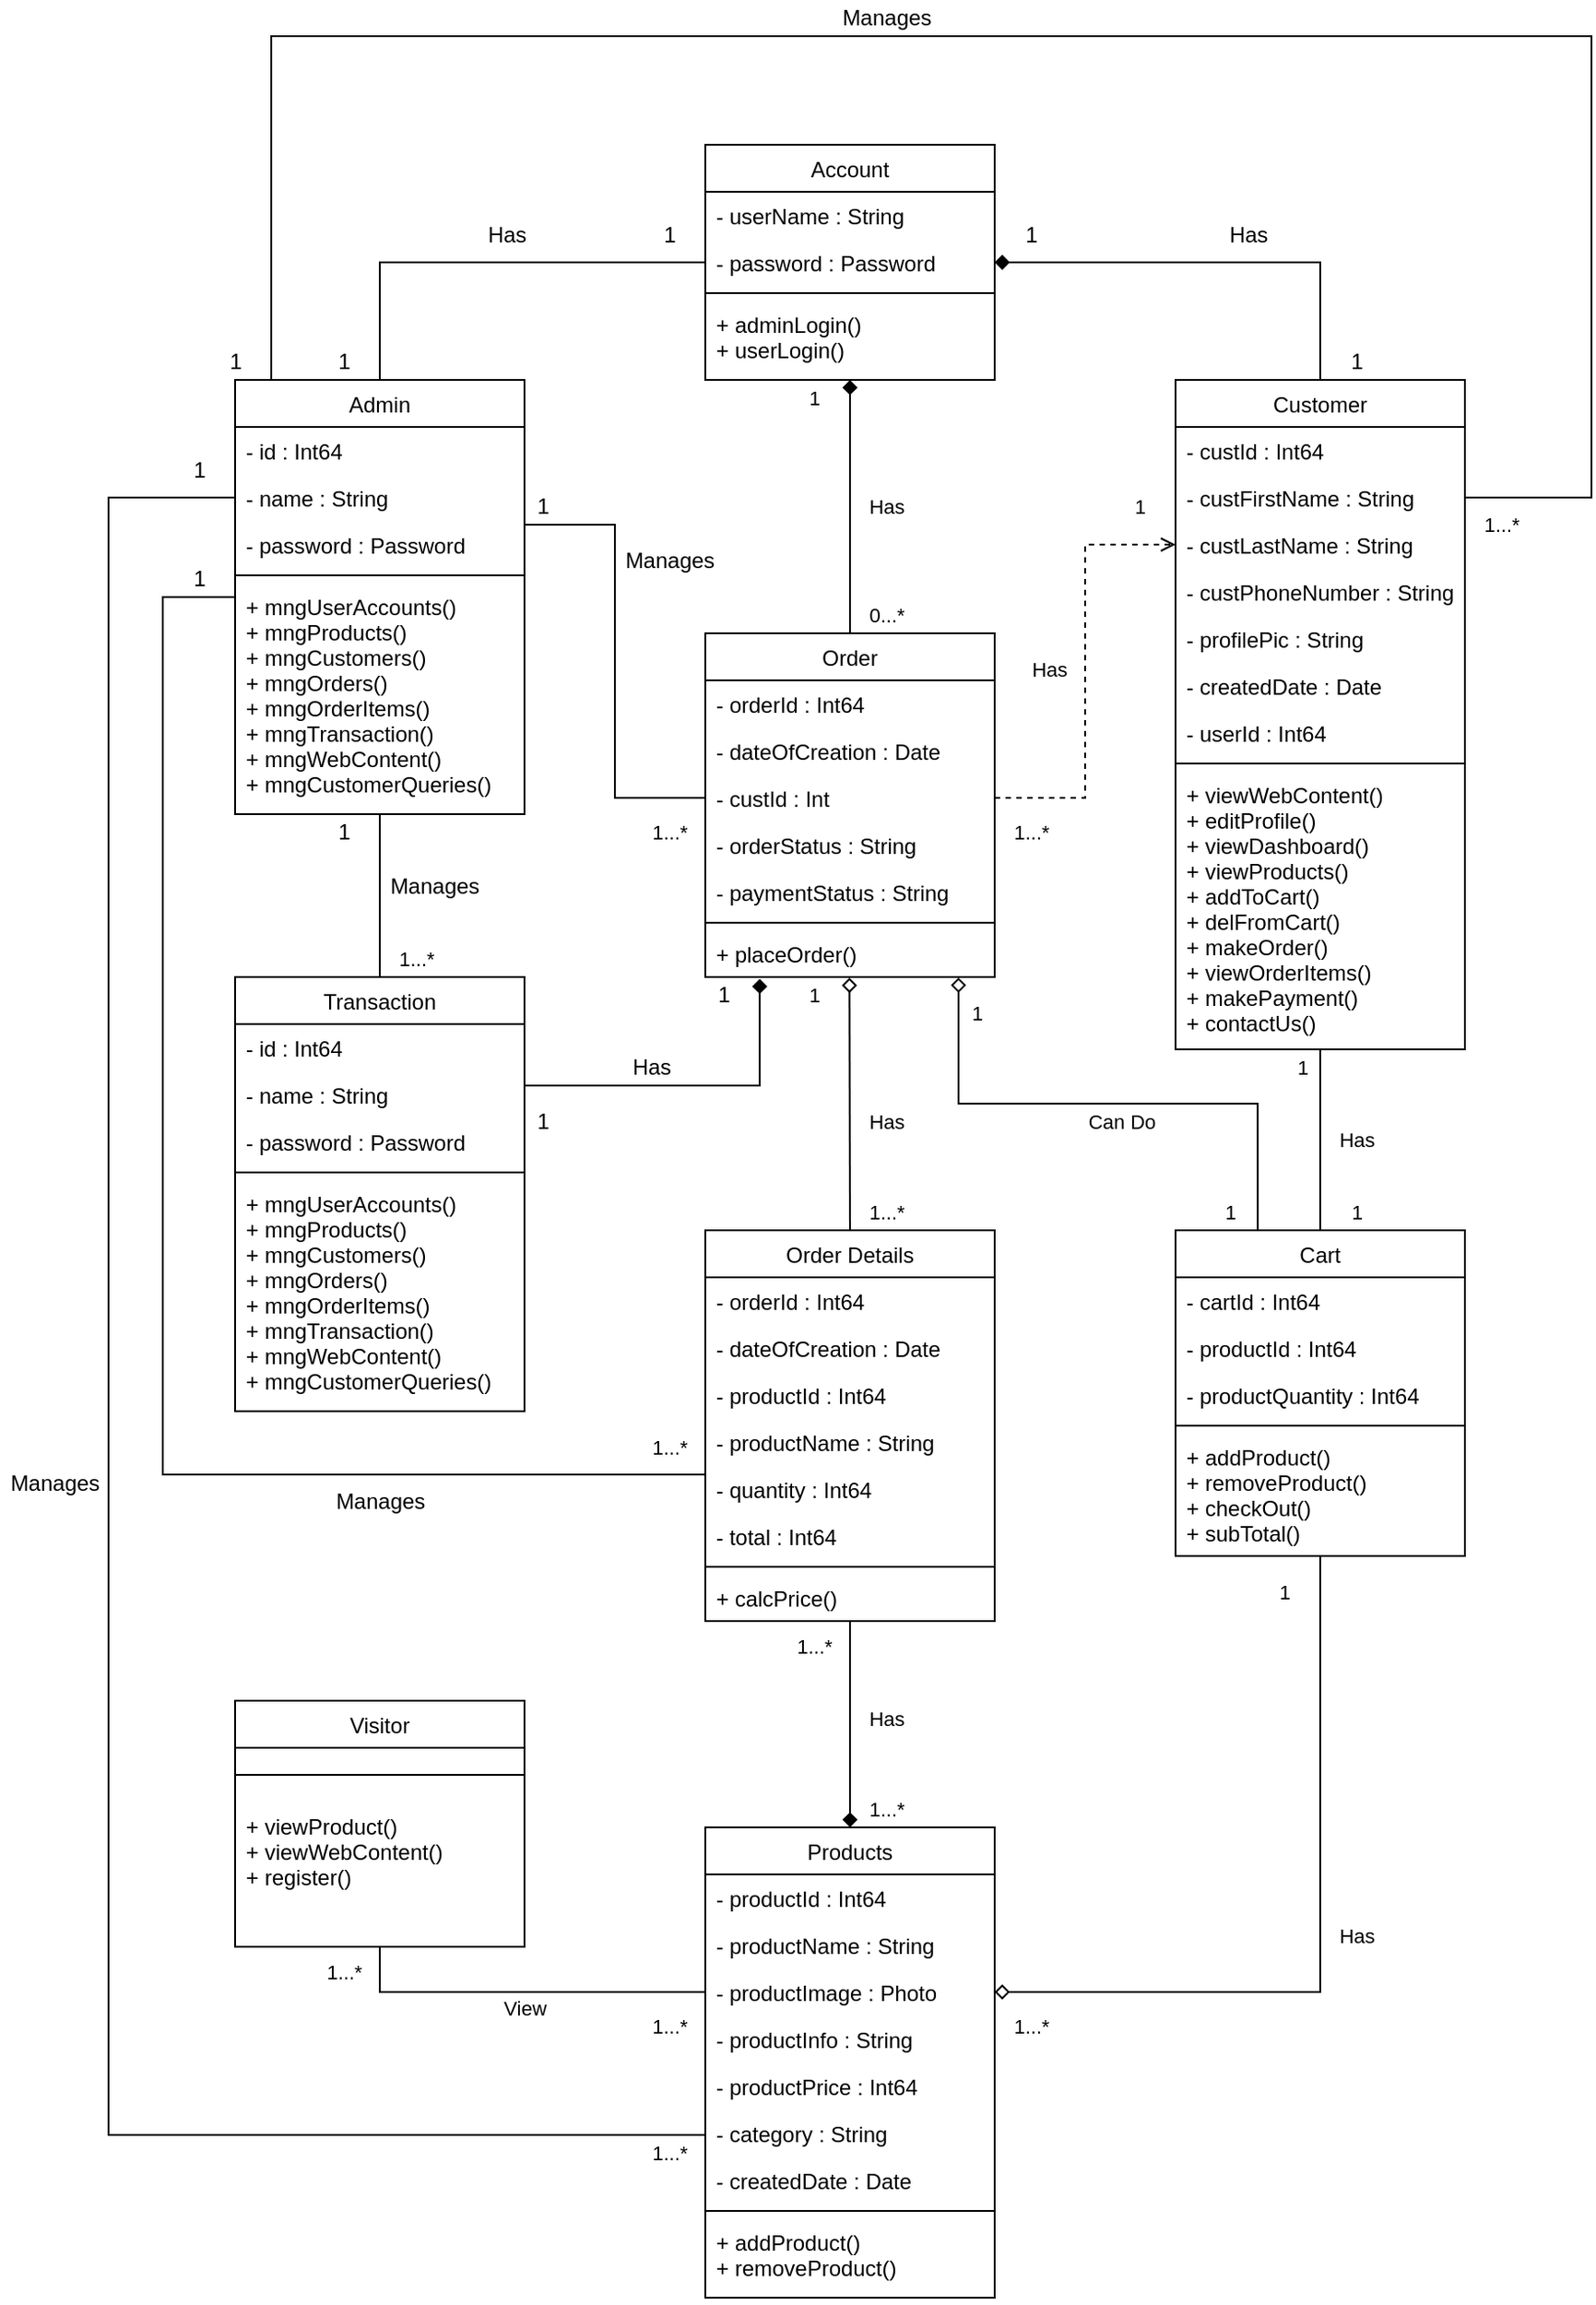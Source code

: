<mxfile version="20.1.2" type="device"><diagram id="88VLX3TQ_FM1OEa_zy-n" name="Page-1"><mxGraphModel dx="2421" dy="2493" grid="1" gridSize="10" guides="1" tooltips="1" connect="1" arrows="1" fold="1" page="1" pageScale="1" pageWidth="1200" pageHeight="1920" math="0" shadow="0"><root><mxCell id="0"/><mxCell id="1" parent="0"/><mxCell id="hsGLk8Ys6vIJ6IPFwnXr-25" style="rounded=0;orthogonalLoop=1;jettySize=auto;html=1;entryX=0.5;entryY=0;entryDx=0;entryDy=0;endArrow=none;endFill=0;arcSize=0;elbow=vertical;edgeStyle=orthogonalEdgeStyle;" parent="1" source="hsGLk8Ys6vIJ6IPFwnXr-1" target="hsGLk8Ys6vIJ6IPFwnXr-6" edge="1"><mxGeometry relative="1" as="geometry"/></mxCell><mxCell id="hsGLk8Ys6vIJ6IPFwnXr-1" value="Account" style="swimlane;fontStyle=0;childLayout=stackLayout;horizontal=1;startSize=26;fillColor=none;horizontalStack=0;resizeParent=1;resizeParentMax=0;resizeLast=0;collapsible=1;marginBottom=0;" parent="1" vertex="1"><mxGeometry x="310" y="50" width="160" height="130" as="geometry"><mxRectangle x="310" y="50" width="80" height="26" as="alternateBounds"/></mxGeometry></mxCell><mxCell id="hsGLk8Ys6vIJ6IPFwnXr-2" value="- userName : String" style="text;strokeColor=none;fillColor=none;align=left;verticalAlign=top;spacingLeft=4;spacingRight=4;overflow=hidden;rotatable=0;points=[[0,0.5],[1,0.5]];portConstraint=eastwest;" parent="hsGLk8Ys6vIJ6IPFwnXr-1" vertex="1"><mxGeometry y="26" width="160" height="26" as="geometry"/></mxCell><mxCell id="hsGLk8Ys6vIJ6IPFwnXr-3" value="- password : Password" style="text;strokeColor=none;fillColor=none;align=left;verticalAlign=top;spacingLeft=4;spacingRight=4;overflow=hidden;rotatable=0;points=[[0,0.5],[1,0.5]];portConstraint=eastwest;" parent="hsGLk8Ys6vIJ6IPFwnXr-1" vertex="1"><mxGeometry y="52" width="160" height="26" as="geometry"/></mxCell><mxCell id="hsGLk8Ys6vIJ6IPFwnXr-5" value="" style="line;strokeWidth=1;fillColor=none;align=left;verticalAlign=middle;spacingTop=-1;spacingLeft=3;spacingRight=3;rotatable=0;labelPosition=right;points=[];portConstraint=eastwest;" parent="hsGLk8Ys6vIJ6IPFwnXr-1" vertex="1"><mxGeometry y="78" width="160" height="8" as="geometry"/></mxCell><mxCell id="hsGLk8Ys6vIJ6IPFwnXr-4" value="+ adminLogin()&#10;+ userLogin()" style="text;strokeColor=none;fillColor=none;align=left;verticalAlign=top;spacingLeft=4;spacingRight=4;overflow=hidden;rotatable=0;points=[[0,0.5],[1,0.5]];portConstraint=eastwest;" parent="hsGLk8Ys6vIJ6IPFwnXr-1" vertex="1"><mxGeometry y="86" width="160" height="44" as="geometry"/></mxCell><mxCell id="g4Jvj1uC0QYnEMJLv-Au-2" style="edgeStyle=orthogonalEdgeStyle;rounded=0;orthogonalLoop=1;jettySize=auto;html=1;entryX=1;entryY=0.5;entryDx=0;entryDy=0;endArrow=none;endFill=0;" parent="1" source="hsGLk8Ys6vIJ6IPFwnXr-6" target="hsGLk8Ys6vIJ6IPFwnXr-33" edge="1"><mxGeometry relative="1" as="geometry"><mxPoint x="520" y="-80" as="targetPoint"/><Array as="points"><mxPoint x="70" y="-10"/><mxPoint x="800" y="-10"/><mxPoint x="800" y="245"/></Array></mxGeometry></mxCell><mxCell id="g4Jvj1uC0QYnEMJLv-Au-6" style="edgeStyle=orthogonalEdgeStyle;rounded=0;orthogonalLoop=1;jettySize=auto;html=1;entryX=0;entryY=0.5;entryDx=0;entryDy=0;endArrow=none;endFill=0;" parent="1" source="hsGLk8Ys6vIJ6IPFwnXr-6" target="hsGLk8Ys6vIJ6IPFwnXr-64" edge="1"><mxGeometry relative="1" as="geometry"><Array as="points"><mxPoint x="260" y="260"/><mxPoint x="260" y="411"/></Array></mxGeometry></mxCell><mxCell id="g4Jvj1uC0QYnEMJLv-Au-21" style="edgeStyle=orthogonalEdgeStyle;rounded=0;orthogonalLoop=1;jettySize=auto;html=1;entryX=0;entryY=3.192;entryDx=0;entryDy=0;entryPerimeter=0;endArrow=none;endFill=0;" parent="1" source="hsGLk8Ys6vIJ6IPFwnXr-6" target="hsGLk8Ys6vIJ6IPFwnXr-83" edge="1"><mxGeometry relative="1" as="geometry"><Array as="points"><mxPoint x="10" y="300"/><mxPoint x="10" y="785"/></Array></mxGeometry></mxCell><mxCell id="g4Jvj1uC0QYnEMJLv-Au-23" style="edgeStyle=orthogonalEdgeStyle;rounded=0;orthogonalLoop=1;jettySize=auto;html=1;entryX=0.5;entryY=0;entryDx=0;entryDy=0;endArrow=none;endFill=0;" parent="1" source="hsGLk8Ys6vIJ6IPFwnXr-6" target="g4Jvj1uC0QYnEMJLv-Au-15" edge="1"><mxGeometry relative="1" as="geometry"/></mxCell><mxCell id="hsGLk8Ys6vIJ6IPFwnXr-6" value="Admin" style="swimlane;fontStyle=0;childLayout=stackLayout;horizontal=1;startSize=26;fillColor=none;horizontalStack=0;resizeParent=1;resizeParentMax=0;resizeLast=0;collapsible=1;marginBottom=0;" parent="1" vertex="1"><mxGeometry x="50" y="180" width="160" height="240" as="geometry"/></mxCell><mxCell id="hsGLk8Ys6vIJ6IPFwnXr-11" value="- id : Int64" style="text;strokeColor=none;fillColor=none;align=left;verticalAlign=top;spacingLeft=4;spacingRight=4;overflow=hidden;rotatable=0;points=[[0,0.5],[1,0.5]];portConstraint=eastwest;" parent="hsGLk8Ys6vIJ6IPFwnXr-6" vertex="1"><mxGeometry y="26" width="160" height="26" as="geometry"/></mxCell><mxCell id="hsGLk8Ys6vIJ6IPFwnXr-7" value="- name : String" style="text;strokeColor=none;fillColor=none;align=left;verticalAlign=top;spacingLeft=4;spacingRight=4;overflow=hidden;rotatable=0;points=[[0,0.5],[1,0.5]];portConstraint=eastwest;" parent="hsGLk8Ys6vIJ6IPFwnXr-6" vertex="1"><mxGeometry y="52" width="160" height="26" as="geometry"/></mxCell><mxCell id="hsGLk8Ys6vIJ6IPFwnXr-8" value="- password : Password" style="text;strokeColor=none;fillColor=none;align=left;verticalAlign=top;spacingLeft=4;spacingRight=4;overflow=hidden;rotatable=0;points=[[0,0.5],[1,0.5]];portConstraint=eastwest;" parent="hsGLk8Ys6vIJ6IPFwnXr-6" vertex="1"><mxGeometry y="78" width="160" height="26" as="geometry"/></mxCell><mxCell id="hsGLk8Ys6vIJ6IPFwnXr-9" value="" style="line;strokeWidth=1;fillColor=none;align=left;verticalAlign=middle;spacingTop=-1;spacingLeft=3;spacingRight=3;rotatable=0;labelPosition=right;points=[];portConstraint=eastwest;" parent="hsGLk8Ys6vIJ6IPFwnXr-6" vertex="1"><mxGeometry y="104" width="160" height="8" as="geometry"/></mxCell><mxCell id="hsGLk8Ys6vIJ6IPFwnXr-10" value="+ mngUserAccounts()&#10;+ mngProducts()&#10;+ mngCustomers()&#10;+ mngOrders()&#10;+ mngOrderItems()&#10;+ mngTransaction()&#10;+ mngWebContent()&#10;+ mngCustomerQueries()" style="text;strokeColor=none;fillColor=none;align=left;verticalAlign=top;spacingLeft=4;spacingRight=4;overflow=hidden;rotatable=0;points=[[0,0.5],[1,0.5]];portConstraint=eastwest;" parent="hsGLk8Ys6vIJ6IPFwnXr-6" vertex="1"><mxGeometry y="112" width="160" height="128" as="geometry"/></mxCell><mxCell id="hsGLk8Ys6vIJ6IPFwnXr-26" value="1" style="text;html=1;align=center;verticalAlign=middle;resizable=0;points=[];autosize=1;strokeColor=none;fillColor=none;" parent="1" vertex="1"><mxGeometry x="280" y="90" width="20" height="20" as="geometry"/></mxCell><mxCell id="hsGLk8Ys6vIJ6IPFwnXr-27" value="1" style="text;html=1;align=center;verticalAlign=middle;resizable=0;points=[];autosize=1;strokeColor=none;fillColor=none;" parent="1" vertex="1"><mxGeometry x="100" y="160" width="20" height="20" as="geometry"/></mxCell><mxCell id="hsGLk8Ys6vIJ6IPFwnXr-28" value="Has" style="text;html=1;align=center;verticalAlign=middle;resizable=0;points=[];autosize=1;strokeColor=none;fillColor=none;" parent="1" vertex="1"><mxGeometry x="180" y="90" width="40" height="20" as="geometry"/></mxCell><mxCell id="hsGLk8Ys6vIJ6IPFwnXr-47" style="edgeStyle=orthogonalEdgeStyle;shape=connector;rounded=0;orthogonalLoop=1;jettySize=auto;html=1;entryX=1;entryY=0.5;entryDx=0;entryDy=0;labelBackgroundColor=default;fontFamily=Helvetica;fontSize=11;fontColor=default;endArrow=diamond;endFill=1;strokeColor=default;elbow=vertical;" parent="1" source="hsGLk8Ys6vIJ6IPFwnXr-31" target="hsGLk8Ys6vIJ6IPFwnXr-3" edge="1"><mxGeometry relative="1" as="geometry"/></mxCell><mxCell id="hsGLk8Ys6vIJ6IPFwnXr-57" style="shape=connector;rounded=0;orthogonalLoop=1;jettySize=auto;html=1;entryX=0.5;entryY=0;entryDx=0;entryDy=0;labelBackgroundColor=default;fontFamily=Helvetica;fontSize=11;fontColor=default;endArrow=none;endFill=0;strokeColor=default;elbow=vertical;" parent="1" source="hsGLk8Ys6vIJ6IPFwnXr-31" target="hsGLk8Ys6vIJ6IPFwnXr-51" edge="1"><mxGeometry relative="1" as="geometry"/></mxCell><mxCell id="hsGLk8Ys6vIJ6IPFwnXr-31" value="Customer" style="swimlane;fontStyle=0;childLayout=stackLayout;horizontal=1;startSize=26;fillColor=none;horizontalStack=0;resizeParent=1;resizeParentMax=0;resizeLast=0;collapsible=1;marginBottom=0;" parent="1" vertex="1"><mxGeometry x="570" y="180" width="160" height="370" as="geometry"/></mxCell><mxCell id="hsGLk8Ys6vIJ6IPFwnXr-32" value="- custId : Int64" style="text;strokeColor=none;fillColor=none;align=left;verticalAlign=top;spacingLeft=4;spacingRight=4;overflow=hidden;rotatable=0;points=[[0,0.5],[1,0.5]];portConstraint=eastwest;" parent="hsGLk8Ys6vIJ6IPFwnXr-31" vertex="1"><mxGeometry y="26" width="160" height="26" as="geometry"/></mxCell><mxCell id="hsGLk8Ys6vIJ6IPFwnXr-33" value="- custFirstName : String" style="text;strokeColor=none;fillColor=none;align=left;verticalAlign=top;spacingLeft=4;spacingRight=4;overflow=hidden;rotatable=0;points=[[0,0.5],[1,0.5]];portConstraint=eastwest;" parent="hsGLk8Ys6vIJ6IPFwnXr-31" vertex="1"><mxGeometry y="52" width="160" height="26" as="geometry"/></mxCell><mxCell id="hsGLk8Ys6vIJ6IPFwnXr-34" value="- custLastName : String" style="text;strokeColor=none;fillColor=none;align=left;verticalAlign=top;spacingLeft=4;spacingRight=4;overflow=hidden;rotatable=0;points=[[0,0.5],[1,0.5]];portConstraint=eastwest;" parent="hsGLk8Ys6vIJ6IPFwnXr-31" vertex="1"><mxGeometry y="78" width="160" height="26" as="geometry"/></mxCell><mxCell id="hsGLk8Ys6vIJ6IPFwnXr-41" value="- custPhoneNumber : String" style="text;strokeColor=none;fillColor=none;align=left;verticalAlign=top;spacingLeft=4;spacingRight=4;overflow=hidden;rotatable=0;points=[[0,0.5],[1,0.5]];portConstraint=eastwest;" parent="hsGLk8Ys6vIJ6IPFwnXr-31" vertex="1"><mxGeometry y="104" width="160" height="26" as="geometry"/></mxCell><mxCell id="hsGLk8Ys6vIJ6IPFwnXr-42" value="- profilePic : String" style="text;strokeColor=none;fillColor=none;align=left;verticalAlign=top;spacingLeft=4;spacingRight=4;overflow=hidden;rotatable=0;points=[[0,0.5],[1,0.5]];portConstraint=eastwest;" parent="hsGLk8Ys6vIJ6IPFwnXr-31" vertex="1"><mxGeometry y="130" width="160" height="26" as="geometry"/></mxCell><mxCell id="hsGLk8Ys6vIJ6IPFwnXr-43" value="- createdDate : Date" style="text;strokeColor=none;fillColor=none;align=left;verticalAlign=top;spacingLeft=4;spacingRight=4;overflow=hidden;rotatable=0;points=[[0,0.5],[1,0.5]];portConstraint=eastwest;" parent="hsGLk8Ys6vIJ6IPFwnXr-31" vertex="1"><mxGeometry y="156" width="160" height="26" as="geometry"/></mxCell><mxCell id="hsGLk8Ys6vIJ6IPFwnXr-44" value="- userId : Int64" style="text;strokeColor=none;fillColor=none;align=left;verticalAlign=top;spacingLeft=4;spacingRight=4;overflow=hidden;rotatable=0;points=[[0,0.5],[1,0.5]];portConstraint=eastwest;" parent="hsGLk8Ys6vIJ6IPFwnXr-31" vertex="1"><mxGeometry y="182" width="160" height="26" as="geometry"/></mxCell><mxCell id="hsGLk8Ys6vIJ6IPFwnXr-35" value="" style="line;strokeWidth=1;fillColor=none;align=left;verticalAlign=middle;spacingTop=-1;spacingLeft=3;spacingRight=3;rotatable=0;labelPosition=right;points=[];portConstraint=eastwest;" parent="hsGLk8Ys6vIJ6IPFwnXr-31" vertex="1"><mxGeometry y="208" width="160" height="8" as="geometry"/></mxCell><mxCell id="hsGLk8Ys6vIJ6IPFwnXr-36" value="+ viewWebContent()&#10;+ editProfile()&#10;+ viewDashboard()&#10;+ viewProducts()&#10;+ addToCart()&#10;+ delFromCart()&#10;+ makeOrder()&#10;+ viewOrderItems()&#10;+ makePayment()&#10;+ contactUs()" style="text;strokeColor=none;fillColor=none;align=left;verticalAlign=top;spacingLeft=4;spacingRight=4;overflow=hidden;rotatable=0;points=[[0,0.5],[1,0.5]];portConstraint=eastwest;" parent="hsGLk8Ys6vIJ6IPFwnXr-31" vertex="1"><mxGeometry y="216" width="160" height="154" as="geometry"/></mxCell><mxCell id="hsGLk8Ys6vIJ6IPFwnXr-48" value="1" style="text;html=1;align=center;verticalAlign=middle;resizable=0;points=[];autosize=1;strokeColor=none;fillColor=none;" parent="1" vertex="1"><mxGeometry x="480" y="90" width="20" height="20" as="geometry"/></mxCell><mxCell id="hsGLk8Ys6vIJ6IPFwnXr-49" value="1" style="text;html=1;align=center;verticalAlign=middle;resizable=0;points=[];autosize=1;strokeColor=none;fillColor=none;" parent="1" vertex="1"><mxGeometry x="660" y="160" width="20" height="20" as="geometry"/></mxCell><mxCell id="hsGLk8Ys6vIJ6IPFwnXr-50" value="Has" style="text;html=1;align=center;verticalAlign=middle;resizable=0;points=[];autosize=1;strokeColor=none;fillColor=none;" parent="1" vertex="1"><mxGeometry x="590" y="90" width="40" height="20" as="geometry"/></mxCell><mxCell id="hsGLk8Ys6vIJ6IPFwnXr-143" style="edgeStyle=orthogonalEdgeStyle;shape=connector;rounded=0;orthogonalLoop=1;jettySize=auto;html=1;entryX=1;entryY=0.5;entryDx=0;entryDy=0;labelBackgroundColor=default;fontFamily=Helvetica;fontSize=11;fontColor=default;endArrow=diamond;endFill=0;strokeColor=default;elbow=vertical;" parent="1" source="hsGLk8Ys6vIJ6IPFwnXr-51" target="hsGLk8Ys6vIJ6IPFwnXr-116" edge="1"><mxGeometry relative="1" as="geometry"/></mxCell><mxCell id="hsGLk8Ys6vIJ6IPFwnXr-51" value="Cart" style="swimlane;fontStyle=0;childLayout=stackLayout;horizontal=1;startSize=26;fillColor=none;horizontalStack=0;resizeParent=1;resizeParentMax=0;resizeLast=0;collapsible=1;marginBottom=0;" parent="1" vertex="1"><mxGeometry x="570" y="650" width="160" height="180" as="geometry"/></mxCell><mxCell id="hsGLk8Ys6vIJ6IPFwnXr-52" value="- cartId : Int64" style="text;strokeColor=none;fillColor=none;align=left;verticalAlign=top;spacingLeft=4;spacingRight=4;overflow=hidden;rotatable=0;points=[[0,0.5],[1,0.5]];portConstraint=eastwest;" parent="hsGLk8Ys6vIJ6IPFwnXr-51" vertex="1"><mxGeometry y="26" width="160" height="26" as="geometry"/></mxCell><mxCell id="hsGLk8Ys6vIJ6IPFwnXr-53" value="- productId : Int64" style="text;strokeColor=none;fillColor=none;align=left;verticalAlign=top;spacingLeft=4;spacingRight=4;overflow=hidden;rotatable=0;points=[[0,0.5],[1,0.5]];portConstraint=eastwest;" parent="hsGLk8Ys6vIJ6IPFwnXr-51" vertex="1"><mxGeometry y="52" width="160" height="26" as="geometry"/></mxCell><mxCell id="hsGLk8Ys6vIJ6IPFwnXr-54" value="- productQuantity : Int64" style="text;strokeColor=none;fillColor=none;align=left;verticalAlign=top;spacingLeft=4;spacingRight=4;overflow=hidden;rotatable=0;points=[[0,0.5],[1,0.5]];portConstraint=eastwest;" parent="hsGLk8Ys6vIJ6IPFwnXr-51" vertex="1"><mxGeometry y="78" width="160" height="26" as="geometry"/></mxCell><mxCell id="hsGLk8Ys6vIJ6IPFwnXr-55" value="" style="line;strokeWidth=1;fillColor=none;align=left;verticalAlign=middle;spacingTop=-1;spacingLeft=3;spacingRight=3;rotatable=0;labelPosition=right;points=[];portConstraint=eastwest;" parent="hsGLk8Ys6vIJ6IPFwnXr-51" vertex="1"><mxGeometry y="104" width="160" height="8" as="geometry"/></mxCell><mxCell id="hsGLk8Ys6vIJ6IPFwnXr-56" value="+ addProduct()&#10;+ removeProduct()&#10;+ checkOut()&#10;+ subTotal()" style="text;strokeColor=none;fillColor=none;align=left;verticalAlign=top;spacingLeft=4;spacingRight=4;overflow=hidden;rotatable=0;points=[[0,0.5],[1,0.5]];portConstraint=eastwest;" parent="hsGLk8Ys6vIJ6IPFwnXr-51" vertex="1"><mxGeometry y="112" width="160" height="68" as="geometry"/></mxCell><mxCell id="hsGLk8Ys6vIJ6IPFwnXr-58" value="1" style="text;html=1;align=center;verticalAlign=middle;resizable=0;points=[];autosize=1;strokeColor=none;fillColor=none;fontSize=11;fontFamily=Helvetica;fontColor=default;" parent="1" vertex="1"><mxGeometry x="630" y="550" width="20" height="20" as="geometry"/></mxCell><mxCell id="hsGLk8Ys6vIJ6IPFwnXr-59" value="1" style="text;html=1;align=center;verticalAlign=middle;resizable=0;points=[];autosize=1;strokeColor=none;fillColor=none;fontSize=11;fontFamily=Helvetica;fontColor=default;" parent="1" vertex="1"><mxGeometry x="660" y="630" width="20" height="20" as="geometry"/></mxCell><mxCell id="hsGLk8Ys6vIJ6IPFwnXr-60" value="Has" style="text;html=1;align=center;verticalAlign=middle;resizable=0;points=[];autosize=1;strokeColor=none;fillColor=none;fontSize=11;fontFamily=Helvetica;fontColor=default;" parent="1" vertex="1"><mxGeometry x="650" y="590" width="40" height="20" as="geometry"/></mxCell><mxCell id="hsGLk8Ys6vIJ6IPFwnXr-69" style="shape=connector;rounded=0;orthogonalLoop=1;jettySize=auto;html=1;entryX=0.5;entryY=1;entryDx=0;entryDy=0;labelBackgroundColor=default;fontFamily=Helvetica;fontSize=11;fontColor=default;endArrow=diamond;endFill=1;strokeColor=default;elbow=vertical;" parent="1" source="hsGLk8Ys6vIJ6IPFwnXr-61" target="hsGLk8Ys6vIJ6IPFwnXr-1" edge="1"><mxGeometry relative="1" as="geometry"/></mxCell><mxCell id="hsGLk8Ys6vIJ6IPFwnXr-61" value="Order" style="swimlane;fontStyle=0;childLayout=stackLayout;horizontal=1;startSize=26;fillColor=none;horizontalStack=0;resizeParent=1;resizeParentMax=0;resizeLast=0;collapsible=1;marginBottom=0;" parent="1" vertex="1"><mxGeometry x="310" y="320" width="160" height="190" as="geometry"/></mxCell><mxCell id="hsGLk8Ys6vIJ6IPFwnXr-62" value="- orderId : Int64" style="text;strokeColor=none;fillColor=none;align=left;verticalAlign=top;spacingLeft=4;spacingRight=4;overflow=hidden;rotatable=0;points=[[0,0.5],[1,0.5]];portConstraint=eastwest;" parent="hsGLk8Ys6vIJ6IPFwnXr-61" vertex="1"><mxGeometry y="26" width="160" height="26" as="geometry"/></mxCell><mxCell id="hsGLk8Ys6vIJ6IPFwnXr-63" value="- dateOfCreation : Date" style="text;strokeColor=none;fillColor=none;align=left;verticalAlign=top;spacingLeft=4;spacingRight=4;overflow=hidden;rotatable=0;points=[[0,0.5],[1,0.5]];portConstraint=eastwest;" parent="hsGLk8Ys6vIJ6IPFwnXr-61" vertex="1"><mxGeometry y="52" width="160" height="26" as="geometry"/></mxCell><mxCell id="hsGLk8Ys6vIJ6IPFwnXr-64" value="- custId : Int" style="text;strokeColor=none;fillColor=none;align=left;verticalAlign=top;spacingLeft=4;spacingRight=4;overflow=hidden;rotatable=0;points=[[0,0.5],[1,0.5]];portConstraint=eastwest;" parent="hsGLk8Ys6vIJ6IPFwnXr-61" vertex="1"><mxGeometry y="78" width="160" height="26" as="geometry"/></mxCell><mxCell id="hsGLk8Ys6vIJ6IPFwnXr-67" value="- orderStatus : String" style="text;strokeColor=none;fillColor=none;align=left;verticalAlign=top;spacingLeft=4;spacingRight=4;overflow=hidden;rotatable=0;points=[[0,0.5],[1,0.5]];portConstraint=eastwest;" parent="hsGLk8Ys6vIJ6IPFwnXr-61" vertex="1"><mxGeometry y="104" width="160" height="26" as="geometry"/></mxCell><mxCell id="hsGLk8Ys6vIJ6IPFwnXr-68" value="- paymentStatus : String" style="text;strokeColor=none;fillColor=none;align=left;verticalAlign=top;spacingLeft=4;spacingRight=4;overflow=hidden;rotatable=0;points=[[0,0.5],[1,0.5]];portConstraint=eastwest;" parent="hsGLk8Ys6vIJ6IPFwnXr-61" vertex="1"><mxGeometry y="130" width="160" height="26" as="geometry"/></mxCell><mxCell id="hsGLk8Ys6vIJ6IPFwnXr-65" value="" style="line;strokeWidth=1;fillColor=none;align=left;verticalAlign=middle;spacingTop=-1;spacingLeft=3;spacingRight=3;rotatable=0;labelPosition=right;points=[];portConstraint=eastwest;" parent="hsGLk8Ys6vIJ6IPFwnXr-61" vertex="1"><mxGeometry y="156" width="160" height="8" as="geometry"/></mxCell><mxCell id="hsGLk8Ys6vIJ6IPFwnXr-66" value="+ placeOrder()" style="text;strokeColor=none;fillColor=none;align=left;verticalAlign=top;spacingLeft=4;spacingRight=4;overflow=hidden;rotatable=0;points=[[0,0.5],[1,0.5]];portConstraint=eastwest;" parent="hsGLk8Ys6vIJ6IPFwnXr-61" vertex="1"><mxGeometry y="164" width="160" height="26" as="geometry"/></mxCell><mxCell id="hsGLk8Ys6vIJ6IPFwnXr-70" value="1" style="text;html=1;align=center;verticalAlign=middle;resizable=0;points=[];autosize=1;strokeColor=none;fillColor=none;fontSize=11;fontFamily=Helvetica;fontColor=default;" parent="1" vertex="1"><mxGeometry x="360" y="180" width="20" height="20" as="geometry"/></mxCell><mxCell id="hsGLk8Ys6vIJ6IPFwnXr-71" value="0...*" style="text;html=1;align=center;verticalAlign=middle;resizable=0;points=[];autosize=1;strokeColor=none;fillColor=none;fontSize=11;fontFamily=Helvetica;fontColor=default;" parent="1" vertex="1"><mxGeometry x="390" y="300" width="40" height="20" as="geometry"/></mxCell><mxCell id="hsGLk8Ys6vIJ6IPFwnXr-72" value="Has" style="text;html=1;align=center;verticalAlign=middle;resizable=0;points=[];autosize=1;strokeColor=none;fillColor=none;fontSize=11;fontFamily=Helvetica;fontColor=default;" parent="1" vertex="1"><mxGeometry x="390" y="240" width="40" height="20" as="geometry"/></mxCell><mxCell id="hsGLk8Ys6vIJ6IPFwnXr-73" style="edgeStyle=orthogonalEdgeStyle;shape=connector;rounded=0;orthogonalLoop=1;jettySize=auto;html=1;entryX=0;entryY=0.5;entryDx=0;entryDy=0;labelBackgroundColor=default;fontFamily=Helvetica;fontSize=11;fontColor=default;endArrow=open;endFill=0;strokeColor=default;elbow=vertical;dashed=1;" parent="1" source="hsGLk8Ys6vIJ6IPFwnXr-64" target="hsGLk8Ys6vIJ6IPFwnXr-34" edge="1"><mxGeometry relative="1" as="geometry"/></mxCell><mxCell id="hsGLk8Ys6vIJ6IPFwnXr-74" value="1" style="text;html=1;align=center;verticalAlign=middle;resizable=0;points=[];autosize=1;strokeColor=none;fillColor=none;fontSize=11;fontFamily=Helvetica;fontColor=default;" parent="1" vertex="1"><mxGeometry x="540" y="240" width="20" height="20" as="geometry"/></mxCell><mxCell id="hsGLk8Ys6vIJ6IPFwnXr-75" value="1...*" style="text;html=1;align=center;verticalAlign=middle;resizable=0;points=[];autosize=1;strokeColor=none;fillColor=none;fontSize=11;fontFamily=Helvetica;fontColor=default;" parent="1" vertex="1"><mxGeometry x="470" y="420" width="40" height="20" as="geometry"/></mxCell><mxCell id="hsGLk8Ys6vIJ6IPFwnXr-76" value="Has" style="text;html=1;align=center;verticalAlign=middle;resizable=0;points=[];autosize=1;strokeColor=none;fillColor=none;fontSize=11;fontFamily=Helvetica;fontColor=default;" parent="1" vertex="1"><mxGeometry x="480" y="330" width="40" height="20" as="geometry"/></mxCell><mxCell id="hsGLk8Ys6vIJ6IPFwnXr-77" style="edgeStyle=orthogonalEdgeStyle;shape=connector;rounded=0;orthogonalLoop=1;jettySize=auto;html=1;entryX=0.875;entryY=1.013;entryDx=0;entryDy=0;entryPerimeter=0;labelBackgroundColor=default;fontFamily=Helvetica;fontSize=11;fontColor=default;endArrow=diamond;endFill=0;strokeColor=default;elbow=vertical;exitX=0.284;exitY=0.002;exitDx=0;exitDy=0;exitPerimeter=0;" parent="1" source="hsGLk8Ys6vIJ6IPFwnXr-51" target="hsGLk8Ys6vIJ6IPFwnXr-66" edge="1"><mxGeometry relative="1" as="geometry"/></mxCell><mxCell id="hsGLk8Ys6vIJ6IPFwnXr-78" value="1" style="text;html=1;align=center;verticalAlign=middle;resizable=0;points=[];autosize=1;strokeColor=none;fillColor=none;fontSize=11;fontFamily=Helvetica;fontColor=default;" parent="1" vertex="1"><mxGeometry x="590" y="630" width="20" height="20" as="geometry"/></mxCell><mxCell id="hsGLk8Ys6vIJ6IPFwnXr-79" value="1" style="text;html=1;align=center;verticalAlign=middle;resizable=0;points=[];autosize=1;strokeColor=none;fillColor=none;fontSize=11;fontFamily=Helvetica;fontColor=default;" parent="1" vertex="1"><mxGeometry x="450" y="520" width="20" height="20" as="geometry"/></mxCell><mxCell id="hsGLk8Ys6vIJ6IPFwnXr-80" value="Can Do" style="text;html=1;align=center;verticalAlign=middle;resizable=0;points=[];autosize=1;strokeColor=none;fillColor=none;fontSize=11;fontFamily=Helvetica;fontColor=default;" parent="1" vertex="1"><mxGeometry x="510" y="575" width="60" height="30" as="geometry"/></mxCell><mxCell id="hsGLk8Ys6vIJ6IPFwnXr-90" style="edgeStyle=orthogonalEdgeStyle;shape=connector;curved=1;rounded=0;orthogonalLoop=1;jettySize=auto;html=1;entryX=0.498;entryY=1.016;entryDx=0;entryDy=0;entryPerimeter=0;labelBackgroundColor=default;fontFamily=Helvetica;fontSize=11;fontColor=default;endArrow=diamond;endFill=0;strokeColor=default;elbow=vertical;" parent="1" source="hsGLk8Ys6vIJ6IPFwnXr-81" target="hsGLk8Ys6vIJ6IPFwnXr-66" edge="1"><mxGeometry relative="1" as="geometry"/></mxCell><mxCell id="hsGLk8Ys6vIJ6IPFwnXr-124" style="edgeStyle=orthogonalEdgeStyle;shape=connector;curved=1;rounded=0;orthogonalLoop=1;jettySize=auto;html=1;entryX=0.5;entryY=0;entryDx=0;entryDy=0;labelBackgroundColor=default;fontFamily=Helvetica;fontSize=11;fontColor=default;endArrow=diamond;endFill=1;strokeColor=default;elbow=vertical;" parent="1" source="hsGLk8Ys6vIJ6IPFwnXr-81" target="hsGLk8Ys6vIJ6IPFwnXr-113" edge="1"><mxGeometry relative="1" as="geometry"/></mxCell><mxCell id="hsGLk8Ys6vIJ6IPFwnXr-81" value="Order Details" style="swimlane;fontStyle=0;childLayout=stackLayout;horizontal=1;startSize=26;fillColor=none;horizontalStack=0;resizeParent=1;resizeParentMax=0;resizeLast=0;collapsible=1;marginBottom=0;" parent="1" vertex="1"><mxGeometry x="310" y="650" width="160" height="216" as="geometry"/></mxCell><mxCell id="hsGLk8Ys6vIJ6IPFwnXr-82" value="- orderId : Int64" style="text;strokeColor=none;fillColor=none;align=left;verticalAlign=top;spacingLeft=4;spacingRight=4;overflow=hidden;rotatable=0;points=[[0,0.5],[1,0.5]];portConstraint=eastwest;" parent="hsGLk8Ys6vIJ6IPFwnXr-81" vertex="1"><mxGeometry y="26" width="160" height="26" as="geometry"/></mxCell><mxCell id="hsGLk8Ys6vIJ6IPFwnXr-83" value="- dateOfCreation : Date" style="text;strokeColor=none;fillColor=none;align=left;verticalAlign=top;spacingLeft=4;spacingRight=4;overflow=hidden;rotatable=0;points=[[0,0.5],[1,0.5]];portConstraint=eastwest;" parent="hsGLk8Ys6vIJ6IPFwnXr-81" vertex="1"><mxGeometry y="52" width="160" height="26" as="geometry"/></mxCell><mxCell id="hsGLk8Ys6vIJ6IPFwnXr-84" value="- productId : Int64" style="text;strokeColor=none;fillColor=none;align=left;verticalAlign=top;spacingLeft=4;spacingRight=4;overflow=hidden;rotatable=0;points=[[0,0.5],[1,0.5]];portConstraint=eastwest;" parent="hsGLk8Ys6vIJ6IPFwnXr-81" vertex="1"><mxGeometry y="78" width="160" height="26" as="geometry"/></mxCell><mxCell id="hsGLk8Ys6vIJ6IPFwnXr-89" value="- productName : String" style="text;strokeColor=none;fillColor=none;align=left;verticalAlign=top;spacingLeft=4;spacingRight=4;overflow=hidden;rotatable=0;points=[[0,0.5],[1,0.5]];portConstraint=eastwest;" parent="hsGLk8Ys6vIJ6IPFwnXr-81" vertex="1"><mxGeometry y="104" width="160" height="26" as="geometry"/></mxCell><mxCell id="hsGLk8Ys6vIJ6IPFwnXr-85" value="- quantity : Int64" style="text;strokeColor=none;fillColor=none;align=left;verticalAlign=top;spacingLeft=4;spacingRight=4;overflow=hidden;rotatable=0;points=[[0,0.5],[1,0.5]];portConstraint=eastwest;" parent="hsGLk8Ys6vIJ6IPFwnXr-81" vertex="1"><mxGeometry y="130" width="160" height="26" as="geometry"/></mxCell><mxCell id="hsGLk8Ys6vIJ6IPFwnXr-86" value="- total : Int64" style="text;strokeColor=none;fillColor=none;align=left;verticalAlign=top;spacingLeft=4;spacingRight=4;overflow=hidden;rotatable=0;points=[[0,0.5],[1,0.5]];portConstraint=eastwest;" parent="hsGLk8Ys6vIJ6IPFwnXr-81" vertex="1"><mxGeometry y="156" width="160" height="26" as="geometry"/></mxCell><mxCell id="hsGLk8Ys6vIJ6IPFwnXr-87" value="" style="line;strokeWidth=1;fillColor=none;align=left;verticalAlign=middle;spacingTop=-1;spacingLeft=3;spacingRight=3;rotatable=0;labelPosition=right;points=[];portConstraint=eastwest;" parent="hsGLk8Ys6vIJ6IPFwnXr-81" vertex="1"><mxGeometry y="182" width="160" height="8" as="geometry"/></mxCell><mxCell id="hsGLk8Ys6vIJ6IPFwnXr-88" value="+ calcPrice()" style="text;strokeColor=none;fillColor=none;align=left;verticalAlign=top;spacingLeft=4;spacingRight=4;overflow=hidden;rotatable=0;points=[[0,0.5],[1,0.5]];portConstraint=eastwest;" parent="hsGLk8Ys6vIJ6IPFwnXr-81" vertex="1"><mxGeometry y="190" width="160" height="26" as="geometry"/></mxCell><mxCell id="hsGLk8Ys6vIJ6IPFwnXr-91" value="1" style="text;html=1;align=center;verticalAlign=middle;resizable=0;points=[];autosize=1;strokeColor=none;fillColor=none;fontSize=11;fontFamily=Helvetica;fontColor=default;" parent="1" vertex="1"><mxGeometry x="360" y="510" width="20" height="20" as="geometry"/></mxCell><mxCell id="hsGLk8Ys6vIJ6IPFwnXr-92" value="1...*" style="text;html=1;align=center;verticalAlign=middle;resizable=0;points=[];autosize=1;strokeColor=none;fillColor=none;fontSize=11;fontFamily=Helvetica;fontColor=default;" parent="1" vertex="1"><mxGeometry x="390" y="630" width="40" height="20" as="geometry"/></mxCell><mxCell id="hsGLk8Ys6vIJ6IPFwnXr-93" value="Has" style="text;html=1;align=center;verticalAlign=middle;resizable=0;points=[];autosize=1;strokeColor=none;fillColor=none;fontSize=11;fontFamily=Helvetica;fontColor=default;" parent="1" vertex="1"><mxGeometry x="390" y="580" width="40" height="20" as="geometry"/></mxCell><mxCell id="g4Jvj1uC0QYnEMJLv-Au-30" style="edgeStyle=orthogonalEdgeStyle;rounded=0;orthogonalLoop=1;jettySize=auto;html=1;endArrow=none;endFill=0;entryX=0;entryY=0.5;entryDx=0;entryDy=0;" parent="1" source="hsGLk8Ys6vIJ6IPFwnXr-113" target="hsGLk8Ys6vIJ6IPFwnXr-7" edge="1"><mxGeometry relative="1" as="geometry"><mxPoint x="-10" y="240" as="targetPoint"/><Array as="points"><mxPoint x="-20" y="1150"/><mxPoint x="-20" y="245"/></Array></mxGeometry></mxCell><mxCell id="hsGLk8Ys6vIJ6IPFwnXr-113" value="Products" style="swimlane;fontStyle=0;childLayout=stackLayout;horizontal=1;startSize=26;fillColor=none;horizontalStack=0;resizeParent=1;resizeParentMax=0;resizeLast=0;collapsible=1;marginBottom=0;" parent="1" vertex="1"><mxGeometry x="310" y="980" width="160" height="260" as="geometry"/></mxCell><mxCell id="hsGLk8Ys6vIJ6IPFwnXr-114" value="- productId : Int64" style="text;strokeColor=none;fillColor=none;align=left;verticalAlign=top;spacingLeft=4;spacingRight=4;overflow=hidden;rotatable=0;points=[[0,0.5],[1,0.5]];portConstraint=eastwest;" parent="hsGLk8Ys6vIJ6IPFwnXr-113" vertex="1"><mxGeometry y="26" width="160" height="26" as="geometry"/></mxCell><mxCell id="hsGLk8Ys6vIJ6IPFwnXr-115" value="- productName : String" style="text;strokeColor=none;fillColor=none;align=left;verticalAlign=top;spacingLeft=4;spacingRight=4;overflow=hidden;rotatable=0;points=[[0,0.5],[1,0.5]];portConstraint=eastwest;" parent="hsGLk8Ys6vIJ6IPFwnXr-113" vertex="1"><mxGeometry y="52" width="160" height="26" as="geometry"/></mxCell><mxCell id="hsGLk8Ys6vIJ6IPFwnXr-116" value="- productImage : Photo" style="text;strokeColor=none;fillColor=none;align=left;verticalAlign=top;spacingLeft=4;spacingRight=4;overflow=hidden;rotatable=0;points=[[0,0.5],[1,0.5]];portConstraint=eastwest;" parent="hsGLk8Ys6vIJ6IPFwnXr-113" vertex="1"><mxGeometry y="78" width="160" height="26" as="geometry"/></mxCell><mxCell id="hsGLk8Ys6vIJ6IPFwnXr-117" value="- productInfo : String" style="text;strokeColor=none;fillColor=none;align=left;verticalAlign=top;spacingLeft=4;spacingRight=4;overflow=hidden;rotatable=0;points=[[0,0.5],[1,0.5]];portConstraint=eastwest;" parent="hsGLk8Ys6vIJ6IPFwnXr-113" vertex="1"><mxGeometry y="104" width="160" height="26" as="geometry"/></mxCell><mxCell id="hsGLk8Ys6vIJ6IPFwnXr-120" value="- productPrice : Int64" style="text;strokeColor=none;fillColor=none;align=left;verticalAlign=top;spacingLeft=4;spacingRight=4;overflow=hidden;rotatable=0;points=[[0,0.5],[1,0.5]];portConstraint=eastwest;" parent="hsGLk8Ys6vIJ6IPFwnXr-113" vertex="1"><mxGeometry y="130" width="160" height="26" as="geometry"/></mxCell><mxCell id="hsGLk8Ys6vIJ6IPFwnXr-121" value="- category : String" style="text;strokeColor=none;fillColor=none;align=left;verticalAlign=top;spacingLeft=4;spacingRight=4;overflow=hidden;rotatable=0;points=[[0,0.5],[1,0.5]];portConstraint=eastwest;" parent="hsGLk8Ys6vIJ6IPFwnXr-113" vertex="1"><mxGeometry y="156" width="160" height="26" as="geometry"/></mxCell><mxCell id="hsGLk8Ys6vIJ6IPFwnXr-122" value="- createdDate : Date" style="text;strokeColor=none;fillColor=none;align=left;verticalAlign=top;spacingLeft=4;spacingRight=4;overflow=hidden;rotatable=0;points=[[0,0.5],[1,0.5]];portConstraint=eastwest;" parent="hsGLk8Ys6vIJ6IPFwnXr-113" vertex="1"><mxGeometry y="182" width="160" height="26" as="geometry"/></mxCell><mxCell id="hsGLk8Ys6vIJ6IPFwnXr-118" value="" style="line;strokeWidth=1;fillColor=none;align=left;verticalAlign=middle;spacingTop=-1;spacingLeft=3;spacingRight=3;rotatable=0;labelPosition=right;points=[];portConstraint=eastwest;" parent="hsGLk8Ys6vIJ6IPFwnXr-113" vertex="1"><mxGeometry y="208" width="160" height="8" as="geometry"/></mxCell><mxCell id="hsGLk8Ys6vIJ6IPFwnXr-119" value="+ addProduct()&#10;+ removeProduct()" style="text;strokeColor=none;fillColor=none;align=left;verticalAlign=top;spacingLeft=4;spacingRight=4;overflow=hidden;rotatable=0;points=[[0,0.5],[1,0.5]];portConstraint=eastwest;" parent="hsGLk8Ys6vIJ6IPFwnXr-113" vertex="1"><mxGeometry y="216" width="160" height="44" as="geometry"/></mxCell><mxCell id="hsGLk8Ys6vIJ6IPFwnXr-125" value="1...*" style="text;html=1;align=center;verticalAlign=middle;resizable=0;points=[];autosize=1;strokeColor=none;fillColor=none;fontSize=11;fontFamily=Helvetica;fontColor=default;" parent="1" vertex="1"><mxGeometry x="350" y="870" width="40" height="20" as="geometry"/></mxCell><mxCell id="hsGLk8Ys6vIJ6IPFwnXr-126" value="1...*" style="text;html=1;align=center;verticalAlign=middle;resizable=0;points=[];autosize=1;strokeColor=none;fillColor=none;fontSize=11;fontFamily=Helvetica;fontColor=default;" parent="1" vertex="1"><mxGeometry x="390" y="960" width="40" height="20" as="geometry"/></mxCell><mxCell id="hsGLk8Ys6vIJ6IPFwnXr-127" value="Has" style="text;html=1;align=center;verticalAlign=middle;resizable=0;points=[];autosize=1;strokeColor=none;fillColor=none;fontSize=11;fontFamily=Helvetica;fontColor=default;" parent="1" vertex="1"><mxGeometry x="390" y="910" width="40" height="20" as="geometry"/></mxCell><mxCell id="hsGLk8Ys6vIJ6IPFwnXr-139" style="edgeStyle=orthogonalEdgeStyle;shape=connector;rounded=0;orthogonalLoop=1;jettySize=auto;html=1;labelBackgroundColor=default;fontFamily=Helvetica;fontSize=11;fontColor=default;endArrow=none;endFill=0;strokeColor=default;elbow=vertical;entryX=0;entryY=0.5;entryDx=0;entryDy=0;" parent="1" source="hsGLk8Ys6vIJ6IPFwnXr-132" target="hsGLk8Ys6vIJ6IPFwnXr-116" edge="1"><mxGeometry relative="1" as="geometry"><mxPoint x="310" y="1038" as="targetPoint"/></mxGeometry></mxCell><mxCell id="hsGLk8Ys6vIJ6IPFwnXr-132" value="Visitor" style="swimlane;fontStyle=0;childLayout=stackLayout;horizontal=1;startSize=26;fillColor=none;horizontalStack=0;resizeParent=1;resizeParentMax=0;resizeLast=0;collapsible=1;marginBottom=0;" parent="1" vertex="1"><mxGeometry x="50" y="910" width="160" height="136" as="geometry"/></mxCell><mxCell id="hsGLk8Ys6vIJ6IPFwnXr-137" value="" style="line;strokeWidth=1;fillColor=none;align=left;verticalAlign=middle;spacingTop=-1;spacingLeft=3;spacingRight=3;rotatable=0;labelPosition=right;points=[];portConstraint=eastwest;" parent="hsGLk8Ys6vIJ6IPFwnXr-132" vertex="1"><mxGeometry y="26" width="160" height="30" as="geometry"/></mxCell><mxCell id="hsGLk8Ys6vIJ6IPFwnXr-138" value="+ viewProduct()&#10;+ viewWebContent()&#10;+ register()" style="text;strokeColor=none;fillColor=none;align=left;verticalAlign=top;spacingLeft=4;spacingRight=4;overflow=hidden;rotatable=0;points=[[0,0.5],[1,0.5]];portConstraint=eastwest;" parent="hsGLk8Ys6vIJ6IPFwnXr-132" vertex="1"><mxGeometry y="56" width="160" height="80" as="geometry"/></mxCell><mxCell id="hsGLk8Ys6vIJ6IPFwnXr-140" value="1...*" style="text;html=1;align=center;verticalAlign=middle;resizable=0;points=[];autosize=1;strokeColor=none;fillColor=none;fontSize=11;fontFamily=Helvetica;fontColor=default;" parent="1" vertex="1"><mxGeometry x="90" y="1050" width="40" height="20" as="geometry"/></mxCell><mxCell id="hsGLk8Ys6vIJ6IPFwnXr-141" value="1...*" style="text;html=1;align=center;verticalAlign=middle;resizable=0;points=[];autosize=1;strokeColor=none;fillColor=none;fontSize=11;fontFamily=Helvetica;fontColor=default;" parent="1" vertex="1"><mxGeometry x="270" y="1080" width="40" height="20" as="geometry"/></mxCell><mxCell id="hsGLk8Ys6vIJ6IPFwnXr-142" value="View" style="text;html=1;align=center;verticalAlign=middle;resizable=0;points=[];autosize=1;strokeColor=none;fillColor=none;fontSize=11;fontFamily=Helvetica;fontColor=default;" parent="1" vertex="1"><mxGeometry x="190" y="1070" width="40" height="20" as="geometry"/></mxCell><mxCell id="hsGLk8Ys6vIJ6IPFwnXr-144" value="1" style="text;html=1;align=center;verticalAlign=middle;resizable=0;points=[];autosize=1;strokeColor=none;fillColor=none;fontSize=11;fontFamily=Helvetica;fontColor=default;" parent="1" vertex="1"><mxGeometry x="620" y="840" width="20" height="20" as="geometry"/></mxCell><mxCell id="hsGLk8Ys6vIJ6IPFwnXr-145" value="1...*" style="text;html=1;align=center;verticalAlign=middle;resizable=0;points=[];autosize=1;strokeColor=none;fillColor=none;fontSize=11;fontFamily=Helvetica;fontColor=default;" parent="1" vertex="1"><mxGeometry x="470" y="1080" width="40" height="20" as="geometry"/></mxCell><mxCell id="hsGLk8Ys6vIJ6IPFwnXr-146" value="Has" style="text;html=1;align=center;verticalAlign=middle;resizable=0;points=[];autosize=1;strokeColor=none;fillColor=none;fontSize=11;fontFamily=Helvetica;fontColor=default;" parent="1" vertex="1"><mxGeometry x="650" y="1030" width="40" height="20" as="geometry"/></mxCell><mxCell id="g4Jvj1uC0QYnEMJLv-Au-3" value="Manages" style="text;html=1;align=center;verticalAlign=middle;resizable=0;points=[];autosize=1;strokeColor=none;fillColor=none;" parent="1" vertex="1"><mxGeometry x="380" y="-30" width="60" height="20" as="geometry"/></mxCell><mxCell id="g4Jvj1uC0QYnEMJLv-Au-4" value="1" style="text;html=1;align=center;verticalAlign=middle;resizable=0;points=[];autosize=1;strokeColor=none;fillColor=none;" parent="1" vertex="1"><mxGeometry x="40" y="160" width="20" height="20" as="geometry"/></mxCell><mxCell id="g4Jvj1uC0QYnEMJLv-Au-5" value="1...*" style="text;html=1;align=center;verticalAlign=middle;resizable=0;points=[];autosize=1;strokeColor=none;fillColor=none;fontSize=11;fontFamily=Helvetica;fontColor=default;" parent="1" vertex="1"><mxGeometry x="730" y="250" width="40" height="20" as="geometry"/></mxCell><mxCell id="g4Jvj1uC0QYnEMJLv-Au-7" value="1" style="text;html=1;align=center;verticalAlign=middle;resizable=0;points=[];autosize=1;strokeColor=none;fillColor=none;" parent="1" vertex="1"><mxGeometry x="210" y="240" width="20" height="20" as="geometry"/></mxCell><mxCell id="g4Jvj1uC0QYnEMJLv-Au-9" value="1...*" style="text;html=1;align=center;verticalAlign=middle;resizable=0;points=[];autosize=1;strokeColor=none;fillColor=none;fontSize=11;fontFamily=Helvetica;fontColor=default;" parent="1" vertex="1"><mxGeometry x="270" y="420" width="40" height="20" as="geometry"/></mxCell><mxCell id="g4Jvj1uC0QYnEMJLv-Au-10" value="Manages" style="text;html=1;align=center;verticalAlign=middle;resizable=0;points=[];autosize=1;strokeColor=none;fillColor=none;" parent="1" vertex="1"><mxGeometry x="260" y="270" width="60" height="20" as="geometry"/></mxCell><mxCell id="g4Jvj1uC0QYnEMJLv-Au-12" value="1" style="text;html=1;align=center;verticalAlign=middle;resizable=0;points=[];autosize=1;strokeColor=none;fillColor=none;" parent="1" vertex="1"><mxGeometry x="100" y="420" width="20" height="20" as="geometry"/></mxCell><mxCell id="g4Jvj1uC0QYnEMJLv-Au-13" value="Manages" style="text;html=1;align=center;verticalAlign=middle;resizable=0;points=[];autosize=1;strokeColor=none;fillColor=none;" parent="1" vertex="1"><mxGeometry x="100" y="790" width="60" height="20" as="geometry"/></mxCell><mxCell id="g4Jvj1uC0QYnEMJLv-Au-14" value="1...*" style="text;html=1;align=center;verticalAlign=middle;resizable=0;points=[];autosize=1;strokeColor=none;fillColor=none;fontSize=11;fontFamily=Helvetica;fontColor=default;" parent="1" vertex="1"><mxGeometry x="270" y="760" width="40" height="20" as="geometry"/></mxCell><mxCell id="g4Jvj1uC0QYnEMJLv-Au-26" style="edgeStyle=orthogonalEdgeStyle;rounded=0;orthogonalLoop=1;jettySize=auto;html=1;entryX=0.188;entryY=1.038;entryDx=0;entryDy=0;entryPerimeter=0;endArrow=diamond;endFill=1;" parent="1" source="g4Jvj1uC0QYnEMJLv-Au-15" target="hsGLk8Ys6vIJ6IPFwnXr-66" edge="1"><mxGeometry relative="1" as="geometry"><Array as="points"><mxPoint x="340" y="570"/></Array></mxGeometry></mxCell><mxCell id="g4Jvj1uC0QYnEMJLv-Au-15" value="Transaction" style="swimlane;fontStyle=0;childLayout=stackLayout;horizontal=1;startSize=26;fillColor=none;horizontalStack=0;resizeParent=1;resizeParentMax=0;resizeLast=0;collapsible=1;marginBottom=0;" parent="1" vertex="1"><mxGeometry x="50" y="510" width="160" height="240" as="geometry"/></mxCell><mxCell id="g4Jvj1uC0QYnEMJLv-Au-16" value="- id : Int64" style="text;strokeColor=none;fillColor=none;align=left;verticalAlign=top;spacingLeft=4;spacingRight=4;overflow=hidden;rotatable=0;points=[[0,0.5],[1,0.5]];portConstraint=eastwest;" parent="g4Jvj1uC0QYnEMJLv-Au-15" vertex="1"><mxGeometry y="26" width="160" height="26" as="geometry"/></mxCell><mxCell id="g4Jvj1uC0QYnEMJLv-Au-17" value="- name : String" style="text;strokeColor=none;fillColor=none;align=left;verticalAlign=top;spacingLeft=4;spacingRight=4;overflow=hidden;rotatable=0;points=[[0,0.5],[1,0.5]];portConstraint=eastwest;" parent="g4Jvj1uC0QYnEMJLv-Au-15" vertex="1"><mxGeometry y="52" width="160" height="26" as="geometry"/></mxCell><mxCell id="g4Jvj1uC0QYnEMJLv-Au-18" value="- password : Password" style="text;strokeColor=none;fillColor=none;align=left;verticalAlign=top;spacingLeft=4;spacingRight=4;overflow=hidden;rotatable=0;points=[[0,0.5],[1,0.5]];portConstraint=eastwest;" parent="g4Jvj1uC0QYnEMJLv-Au-15" vertex="1"><mxGeometry y="78" width="160" height="26" as="geometry"/></mxCell><mxCell id="g4Jvj1uC0QYnEMJLv-Au-19" value="" style="line;strokeWidth=1;fillColor=none;align=left;verticalAlign=middle;spacingTop=-1;spacingLeft=3;spacingRight=3;rotatable=0;labelPosition=right;points=[];portConstraint=eastwest;" parent="g4Jvj1uC0QYnEMJLv-Au-15" vertex="1"><mxGeometry y="104" width="160" height="8" as="geometry"/></mxCell><mxCell id="g4Jvj1uC0QYnEMJLv-Au-20" value="+ mngUserAccounts()&#10;+ mngProducts()&#10;+ mngCustomers()&#10;+ mngOrders()&#10;+ mngOrderItems()&#10;+ mngTransaction()&#10;+ mngWebContent()&#10;+ mngCustomerQueries()" style="text;strokeColor=none;fillColor=none;align=left;verticalAlign=top;spacingLeft=4;spacingRight=4;overflow=hidden;rotatable=0;points=[[0,0.5],[1,0.5]];portConstraint=eastwest;" parent="g4Jvj1uC0QYnEMJLv-Au-15" vertex="1"><mxGeometry y="112" width="160" height="128" as="geometry"/></mxCell><mxCell id="g4Jvj1uC0QYnEMJLv-Au-22" value="1" style="text;html=1;align=center;verticalAlign=middle;resizable=0;points=[];autosize=1;strokeColor=none;fillColor=none;" parent="1" vertex="1"><mxGeometry x="20" y="280" width="20" height="20" as="geometry"/></mxCell><mxCell id="g4Jvj1uC0QYnEMJLv-Au-24" value="Manages" style="text;html=1;align=center;verticalAlign=middle;resizable=0;points=[];autosize=1;strokeColor=none;fillColor=none;" parent="1" vertex="1"><mxGeometry x="130" y="450" width="60" height="20" as="geometry"/></mxCell><mxCell id="g4Jvj1uC0QYnEMJLv-Au-25" value="1...*" style="text;html=1;align=center;verticalAlign=middle;resizable=0;points=[];autosize=1;strokeColor=none;fillColor=none;fontSize=11;fontFamily=Helvetica;fontColor=default;" parent="1" vertex="1"><mxGeometry x="130" y="490" width="40" height="20" as="geometry"/></mxCell><mxCell id="g4Jvj1uC0QYnEMJLv-Au-27" value="1" style="text;html=1;align=center;verticalAlign=middle;resizable=0;points=[];autosize=1;strokeColor=none;fillColor=none;" parent="1" vertex="1"><mxGeometry x="310" y="510" width="20" height="20" as="geometry"/></mxCell><mxCell id="g4Jvj1uC0QYnEMJLv-Au-28" value="1" style="text;html=1;align=center;verticalAlign=middle;resizable=0;points=[];autosize=1;strokeColor=none;fillColor=none;" parent="1" vertex="1"><mxGeometry x="210" y="580" width="20" height="20" as="geometry"/></mxCell><mxCell id="g4Jvj1uC0QYnEMJLv-Au-29" value="Has" style="text;html=1;align=center;verticalAlign=middle;resizable=0;points=[];autosize=1;strokeColor=none;fillColor=none;" parent="1" vertex="1"><mxGeometry x="260" y="550" width="40" height="20" as="geometry"/></mxCell><mxCell id="g4Jvj1uC0QYnEMJLv-Au-31" value="1" style="text;html=1;align=center;verticalAlign=middle;resizable=0;points=[];autosize=1;strokeColor=none;fillColor=none;" parent="1" vertex="1"><mxGeometry x="20" y="220" width="20" height="20" as="geometry"/></mxCell><mxCell id="g4Jvj1uC0QYnEMJLv-Au-32" value="Manages" style="text;html=1;align=center;verticalAlign=middle;resizable=0;points=[];autosize=1;strokeColor=none;fillColor=none;" parent="1" vertex="1"><mxGeometry x="-80" y="780" width="60" height="20" as="geometry"/></mxCell><mxCell id="g4Jvj1uC0QYnEMJLv-Au-33" value="1...*" style="text;html=1;align=center;verticalAlign=middle;resizable=0;points=[];autosize=1;strokeColor=none;fillColor=none;fontSize=11;fontFamily=Helvetica;fontColor=default;" parent="1" vertex="1"><mxGeometry x="270" y="1150" width="40" height="20" as="geometry"/></mxCell></root></mxGraphModel></diagram></mxfile>